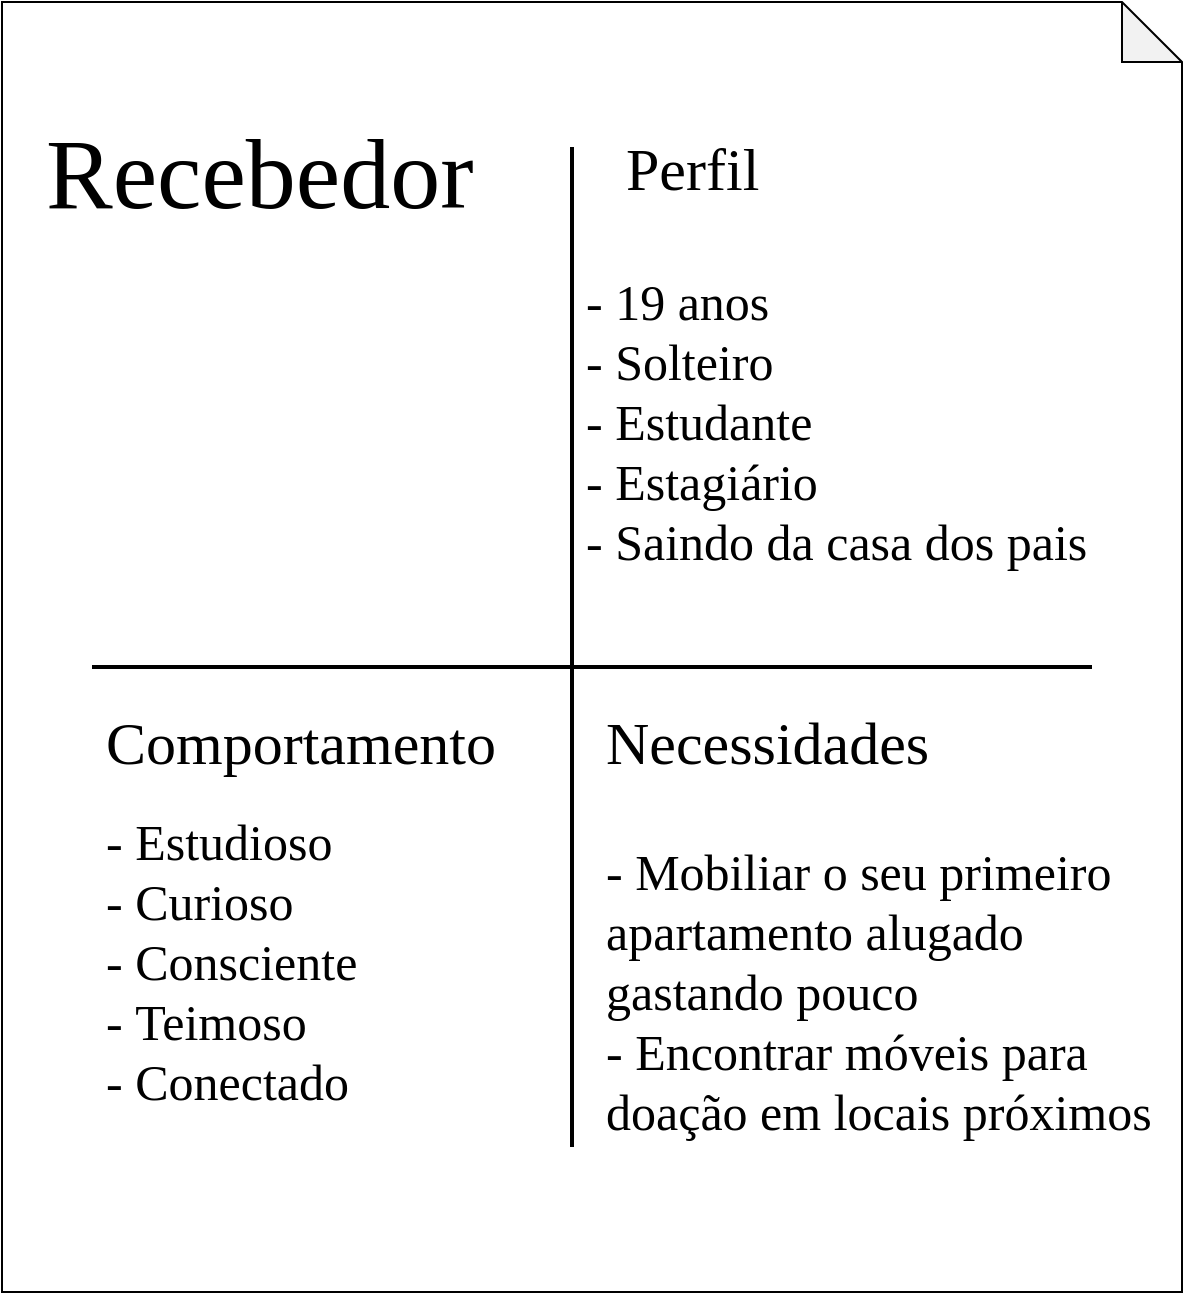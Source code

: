 <mxfile pages="1" version="11.2.3" type="google"><diagram id="9n6j7Zc66VNI6SJi7kQN" name="Page-1"><mxGraphModel dx="782" dy="418" grid="0" gridSize="10" guides="1" tooltips="1" connect="1" arrows="1" fold="1" page="1" pageScale="1" pageWidth="850" pageHeight="1100" math="0" shadow="0"><root><mxCell id="0"/><mxCell id="1" parent="0"/><mxCell id="I3yEk0ylNKv1fDB-kgr9-1" value="" style="shape=note;whiteSpace=wrap;html=1;backgroundOutline=1;darkOpacity=0.05;" parent="1" vertex="1"><mxGeometry x="140" y="90" width="590" height="645" as="geometry"/></mxCell><mxCell id="I3yEk0ylNKv1fDB-kgr9-4" value="" style="line;strokeWidth=2;direction=south;html=1;" parent="1" vertex="1"><mxGeometry x="420" y="162.5" width="10" height="500" as="geometry"/></mxCell><mxCell id="I3yEk0ylNKv1fDB-kgr9-6" value="" style="line;strokeWidth=2;direction=south;html=1;rotation=90;" parent="1" vertex="1"><mxGeometry x="430" y="172.5" width="10" height="500" as="geometry"/></mxCell><mxCell id="I3yEk0ylNKv1fDB-kgr9-7" value="&lt;p&gt;&lt;font style=&quot;font-size: 30px&quot; face=&quot;Comic Sans MS&quot;&gt;Perfil&lt;/font&gt;&lt;/p&gt;" style="text;html=1;strokeColor=none;fillColor=none;align=left;verticalAlign=middle;whiteSpace=wrap;rounded=0;" parent="1" vertex="1"><mxGeometry x="450" y="162.5" width="40" height="20" as="geometry"/></mxCell><mxCell id="I3yEk0ylNKv1fDB-kgr9-8" value="&lt;p&gt;&lt;font face=&quot;Comic Sans MS&quot;&gt;&lt;span style=&quot;font-size: 50px&quot;&gt;Recebedor&lt;/span&gt;&lt;/font&gt;&lt;/p&gt;" style="text;html=1;strokeColor=none;fillColor=none;align=left;verticalAlign=middle;whiteSpace=wrap;rounded=0;" parent="1" vertex="1"><mxGeometry x="160" y="165" width="70" height="20" as="geometry"/></mxCell><mxCell id="I3yEk0ylNKv1fDB-kgr9-12" value="" style="shape=image;imageAspect=0;aspect=fixed;verticalLabelPosition=bottom;verticalAlign=top;image=https://poppiz.com.br/wp-content/uploads/2017/10/molde_frente.png;" parent="1" vertex="1"><mxGeometry x="250" y="220" width="101" height="170" as="geometry"/></mxCell><mxCell id="I3yEk0ylNKv1fDB-kgr9-13" value="&lt;font style=&quot;font-size: 25px&quot; face=&quot;Comic Sans MS&quot;&gt;- 19 anos&lt;br&gt;- Solteiro&lt;br&gt;- Estudante&lt;br&gt;- Estagiário&lt;br&gt;- Saindo da casa dos pais&lt;br&gt;&lt;/font&gt;" style="text;html=1;strokeColor=none;fillColor=none;align=left;verticalAlign=middle;whiteSpace=wrap;rounded=0;" parent="1" vertex="1"><mxGeometry x="430" y="220" width="310" height="160" as="geometry"/></mxCell><mxCell id="I3yEk0ylNKv1fDB-kgr9-14" value="&lt;p&gt;&lt;font style=&quot;font-size: 30px&quot; face=&quot;Comic Sans MS&quot;&gt;Comportamento&lt;/font&gt;&lt;/p&gt;" style="text;html=1;strokeColor=none;fillColor=none;align=left;verticalAlign=middle;whiteSpace=wrap;rounded=0;" parent="1" vertex="1"><mxGeometry x="190" y="450" width="40" height="20" as="geometry"/></mxCell><mxCell id="I3yEk0ylNKv1fDB-kgr9-15" value="&lt;p&gt;&lt;font style=&quot;font-size: 30px&quot; face=&quot;Comic Sans MS&quot;&gt;Necessidades&lt;/font&gt;&lt;/p&gt;" style="text;html=1;strokeColor=none;fillColor=none;align=left;verticalAlign=middle;whiteSpace=wrap;rounded=0;" parent="1" vertex="1"><mxGeometry x="440" y="450" width="40" height="20" as="geometry"/></mxCell><mxCell id="I3yEk0ylNKv1fDB-kgr9-16" value="&lt;font style=&quot;font-size: 25px&quot; face=&quot;Comic Sans MS&quot;&gt;- Estudioso&lt;br&gt;- Curioso&amp;nbsp;&lt;br&gt;- Consciente&lt;br&gt;-&amp;nbsp;&lt;/font&gt;&lt;span style=&quot;font-family: &amp;#34;comic sans ms&amp;#34; ; font-size: 25px&quot;&gt;Teimoso&lt;br&gt;&lt;/span&gt;&lt;font style=&quot;font-size: 25px&quot; face=&quot;Comic Sans MS&quot;&gt;-&amp;nbsp;Conectado&lt;br&gt;&lt;/font&gt;" style="text;html=1;strokeColor=none;fillColor=none;align=left;verticalAlign=middle;whiteSpace=wrap;rounded=0;" parent="1" vertex="1"><mxGeometry x="190" y="490" width="220" height="160" as="geometry"/></mxCell><mxCell id="I3yEk0ylNKv1fDB-kgr9-17" value="&lt;font style=&quot;font-size: 25px&quot; face=&quot;Comic Sans MS&quot;&gt;- Mobiliar o seu primeiro apartamento alugado gastando pouco&lt;br&gt;- Encontrar móveis para doação em locais próximos&lt;br&gt;&lt;/font&gt;" style="text;html=1;strokeColor=none;fillColor=none;align=left;verticalAlign=middle;whiteSpace=wrap;rounded=0;" parent="1" vertex="1"><mxGeometry x="440" y="490" width="280" height="190" as="geometry"/></mxCell></root></mxGraphModel></diagram></mxfile>